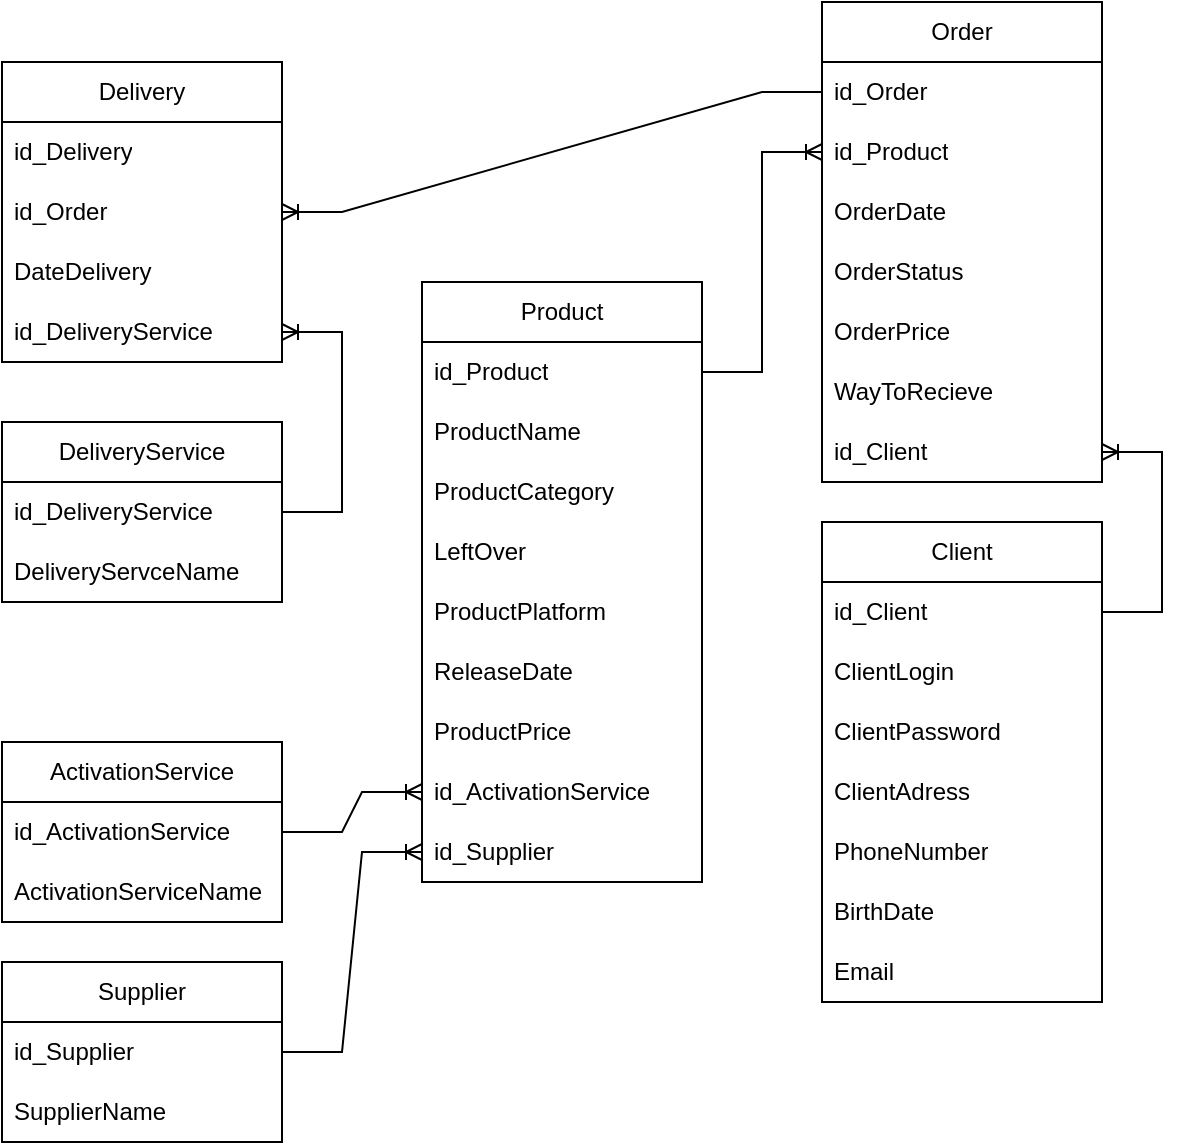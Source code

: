 <mxfile version="20.8.20" type="github">
  <diagram name="Страница 1" id="qe2_9AYcEoevB2YtxAC2">
    <mxGraphModel dx="1434" dy="916" grid="1" gridSize="10" guides="1" tooltips="1" connect="1" arrows="1" fold="1" page="1" pageScale="1" pageWidth="827" pageHeight="1169" math="0" shadow="0">
      <root>
        <mxCell id="0" />
        <mxCell id="1" parent="0" />
        <mxCell id="sGDWkhv6eDPDhxz_hda--12" value="Delivery" style="swimlane;fontStyle=0;childLayout=stackLayout;horizontal=1;startSize=30;horizontalStack=0;resizeParent=1;resizeParentMax=0;resizeLast=0;collapsible=1;marginBottom=0;whiteSpace=wrap;html=1;" vertex="1" parent="1">
          <mxGeometry x="40" y="50" width="140" height="150" as="geometry" />
        </mxCell>
        <mxCell id="sGDWkhv6eDPDhxz_hda--13" value="id_Delivery" style="text;strokeColor=none;fillColor=none;align=left;verticalAlign=middle;spacingLeft=4;spacingRight=4;overflow=hidden;points=[[0,0.5],[1,0.5]];portConstraint=eastwest;rotatable=0;whiteSpace=wrap;html=1;" vertex="1" parent="sGDWkhv6eDPDhxz_hda--12">
          <mxGeometry y="30" width="140" height="30" as="geometry" />
        </mxCell>
        <mxCell id="sGDWkhv6eDPDhxz_hda--14" value="id_Order" style="text;strokeColor=none;fillColor=none;align=left;verticalAlign=middle;spacingLeft=4;spacingRight=4;overflow=hidden;points=[[0,0.5],[1,0.5]];portConstraint=eastwest;rotatable=0;whiteSpace=wrap;html=1;" vertex="1" parent="sGDWkhv6eDPDhxz_hda--12">
          <mxGeometry y="60" width="140" height="30" as="geometry" />
        </mxCell>
        <mxCell id="sGDWkhv6eDPDhxz_hda--15" value="DateDelivery" style="text;strokeColor=none;fillColor=none;align=left;verticalAlign=middle;spacingLeft=4;spacingRight=4;overflow=hidden;points=[[0,0.5],[1,0.5]];portConstraint=eastwest;rotatable=0;whiteSpace=wrap;html=1;" vertex="1" parent="sGDWkhv6eDPDhxz_hda--12">
          <mxGeometry y="90" width="140" height="30" as="geometry" />
        </mxCell>
        <mxCell id="sGDWkhv6eDPDhxz_hda--16" value="id_DeliveryService" style="text;strokeColor=none;fillColor=none;align=left;verticalAlign=middle;spacingLeft=4;spacingRight=4;overflow=hidden;points=[[0,0.5],[1,0.5]];portConstraint=eastwest;rotatable=0;whiteSpace=wrap;html=1;" vertex="1" parent="sGDWkhv6eDPDhxz_hda--12">
          <mxGeometry y="120" width="140" height="30" as="geometry" />
        </mxCell>
        <mxCell id="sGDWkhv6eDPDhxz_hda--17" value="DeliveryService" style="swimlane;fontStyle=0;childLayout=stackLayout;horizontal=1;startSize=30;horizontalStack=0;resizeParent=1;resizeParentMax=0;resizeLast=0;collapsible=1;marginBottom=0;whiteSpace=wrap;html=1;" vertex="1" parent="1">
          <mxGeometry x="40" y="230" width="140" height="90" as="geometry" />
        </mxCell>
        <mxCell id="sGDWkhv6eDPDhxz_hda--18" value="id_DeliveryService" style="text;strokeColor=none;fillColor=none;align=left;verticalAlign=middle;spacingLeft=4;spacingRight=4;overflow=hidden;points=[[0,0.5],[1,0.5]];portConstraint=eastwest;rotatable=0;whiteSpace=wrap;html=1;" vertex="1" parent="sGDWkhv6eDPDhxz_hda--17">
          <mxGeometry y="30" width="140" height="30" as="geometry" />
        </mxCell>
        <mxCell id="sGDWkhv6eDPDhxz_hda--19" value="DeliveryServceName" style="text;strokeColor=none;fillColor=none;align=left;verticalAlign=middle;spacingLeft=4;spacingRight=4;overflow=hidden;points=[[0,0.5],[1,0.5]];portConstraint=eastwest;rotatable=0;whiteSpace=wrap;html=1;" vertex="1" parent="sGDWkhv6eDPDhxz_hda--17">
          <mxGeometry y="60" width="140" height="30" as="geometry" />
        </mxCell>
        <mxCell id="sGDWkhv6eDPDhxz_hda--21" value="Order" style="swimlane;fontStyle=0;childLayout=stackLayout;horizontal=1;startSize=30;horizontalStack=0;resizeParent=1;resizeParentMax=0;resizeLast=0;collapsible=1;marginBottom=0;whiteSpace=wrap;html=1;" vertex="1" parent="1">
          <mxGeometry x="450" y="20" width="140" height="240" as="geometry" />
        </mxCell>
        <mxCell id="sGDWkhv6eDPDhxz_hda--22" value="id_Order" style="text;strokeColor=none;fillColor=none;align=left;verticalAlign=middle;spacingLeft=4;spacingRight=4;overflow=hidden;points=[[0,0.5],[1,0.5]];portConstraint=eastwest;rotatable=0;whiteSpace=wrap;html=1;" vertex="1" parent="sGDWkhv6eDPDhxz_hda--21">
          <mxGeometry y="30" width="140" height="30" as="geometry" />
        </mxCell>
        <mxCell id="sGDWkhv6eDPDhxz_hda--23" value="id_Product" style="text;strokeColor=none;fillColor=none;align=left;verticalAlign=middle;spacingLeft=4;spacingRight=4;overflow=hidden;points=[[0,0.5],[1,0.5]];portConstraint=eastwest;rotatable=0;whiteSpace=wrap;html=1;" vertex="1" parent="sGDWkhv6eDPDhxz_hda--21">
          <mxGeometry y="60" width="140" height="30" as="geometry" />
        </mxCell>
        <mxCell id="sGDWkhv6eDPDhxz_hda--24" value="OrderDate" style="text;strokeColor=none;fillColor=none;align=left;verticalAlign=middle;spacingLeft=4;spacingRight=4;overflow=hidden;points=[[0,0.5],[1,0.5]];portConstraint=eastwest;rotatable=0;whiteSpace=wrap;html=1;" vertex="1" parent="sGDWkhv6eDPDhxz_hda--21">
          <mxGeometry y="90" width="140" height="30" as="geometry" />
        </mxCell>
        <mxCell id="sGDWkhv6eDPDhxz_hda--25" value="OrderStatus" style="text;strokeColor=none;fillColor=none;align=left;verticalAlign=middle;spacingLeft=4;spacingRight=4;overflow=hidden;points=[[0,0.5],[1,0.5]];portConstraint=eastwest;rotatable=0;whiteSpace=wrap;html=1;" vertex="1" parent="sGDWkhv6eDPDhxz_hda--21">
          <mxGeometry y="120" width="140" height="30" as="geometry" />
        </mxCell>
        <mxCell id="sGDWkhv6eDPDhxz_hda--26" value="OrderPrice" style="text;strokeColor=none;fillColor=none;align=left;verticalAlign=middle;spacingLeft=4;spacingRight=4;overflow=hidden;points=[[0,0.5],[1,0.5]];portConstraint=eastwest;rotatable=0;whiteSpace=wrap;html=1;" vertex="1" parent="sGDWkhv6eDPDhxz_hda--21">
          <mxGeometry y="150" width="140" height="30" as="geometry" />
        </mxCell>
        <mxCell id="sGDWkhv6eDPDhxz_hda--27" value="WayToRecieve" style="text;strokeColor=none;fillColor=none;align=left;verticalAlign=middle;spacingLeft=4;spacingRight=4;overflow=hidden;points=[[0,0.5],[1,0.5]];portConstraint=eastwest;rotatable=0;whiteSpace=wrap;html=1;" vertex="1" parent="sGDWkhv6eDPDhxz_hda--21">
          <mxGeometry y="180" width="140" height="30" as="geometry" />
        </mxCell>
        <mxCell id="sGDWkhv6eDPDhxz_hda--28" value="id_Client" style="text;strokeColor=none;fillColor=none;align=left;verticalAlign=middle;spacingLeft=4;spacingRight=4;overflow=hidden;points=[[0,0.5],[1,0.5]];portConstraint=eastwest;rotatable=0;whiteSpace=wrap;html=1;" vertex="1" parent="sGDWkhv6eDPDhxz_hda--21">
          <mxGeometry y="210" width="140" height="30" as="geometry" />
        </mxCell>
        <mxCell id="sGDWkhv6eDPDhxz_hda--29" value="Client" style="swimlane;fontStyle=0;childLayout=stackLayout;horizontal=1;startSize=30;horizontalStack=0;resizeParent=1;resizeParentMax=0;resizeLast=0;collapsible=1;marginBottom=0;whiteSpace=wrap;html=1;" vertex="1" parent="1">
          <mxGeometry x="450" y="280" width="140" height="240" as="geometry" />
        </mxCell>
        <mxCell id="sGDWkhv6eDPDhxz_hda--30" value="id_Client" style="text;strokeColor=none;fillColor=none;align=left;verticalAlign=middle;spacingLeft=4;spacingRight=4;overflow=hidden;points=[[0,0.5],[1,0.5]];portConstraint=eastwest;rotatable=0;whiteSpace=wrap;html=1;" vertex="1" parent="sGDWkhv6eDPDhxz_hda--29">
          <mxGeometry y="30" width="140" height="30" as="geometry" />
        </mxCell>
        <mxCell id="sGDWkhv6eDPDhxz_hda--31" value="ClientLogin" style="text;strokeColor=none;fillColor=none;align=left;verticalAlign=middle;spacingLeft=4;spacingRight=4;overflow=hidden;points=[[0,0.5],[1,0.5]];portConstraint=eastwest;rotatable=0;whiteSpace=wrap;html=1;" vertex="1" parent="sGDWkhv6eDPDhxz_hda--29">
          <mxGeometry y="60" width="140" height="30" as="geometry" />
        </mxCell>
        <mxCell id="sGDWkhv6eDPDhxz_hda--32" value="ClientPassword" style="text;strokeColor=none;fillColor=none;align=left;verticalAlign=middle;spacingLeft=4;spacingRight=4;overflow=hidden;points=[[0,0.5],[1,0.5]];portConstraint=eastwest;rotatable=0;whiteSpace=wrap;html=1;" vertex="1" parent="sGDWkhv6eDPDhxz_hda--29">
          <mxGeometry y="90" width="140" height="30" as="geometry" />
        </mxCell>
        <mxCell id="sGDWkhv6eDPDhxz_hda--33" value="ClientAdress" style="text;strokeColor=none;fillColor=none;align=left;verticalAlign=middle;spacingLeft=4;spacingRight=4;overflow=hidden;points=[[0,0.5],[1,0.5]];portConstraint=eastwest;rotatable=0;whiteSpace=wrap;html=1;" vertex="1" parent="sGDWkhv6eDPDhxz_hda--29">
          <mxGeometry y="120" width="140" height="30" as="geometry" />
        </mxCell>
        <mxCell id="sGDWkhv6eDPDhxz_hda--34" value="PhoneNumber" style="text;strokeColor=none;fillColor=none;align=left;verticalAlign=middle;spacingLeft=4;spacingRight=4;overflow=hidden;points=[[0,0.5],[1,0.5]];portConstraint=eastwest;rotatable=0;whiteSpace=wrap;html=1;" vertex="1" parent="sGDWkhv6eDPDhxz_hda--29">
          <mxGeometry y="150" width="140" height="30" as="geometry" />
        </mxCell>
        <mxCell id="sGDWkhv6eDPDhxz_hda--35" value="BirthDate" style="text;strokeColor=none;fillColor=none;align=left;verticalAlign=middle;spacingLeft=4;spacingRight=4;overflow=hidden;points=[[0,0.5],[1,0.5]];portConstraint=eastwest;rotatable=0;whiteSpace=wrap;html=1;" vertex="1" parent="sGDWkhv6eDPDhxz_hda--29">
          <mxGeometry y="180" width="140" height="30" as="geometry" />
        </mxCell>
        <mxCell id="sGDWkhv6eDPDhxz_hda--36" value="Email" style="text;strokeColor=none;fillColor=none;align=left;verticalAlign=middle;spacingLeft=4;spacingRight=4;overflow=hidden;points=[[0,0.5],[1,0.5]];portConstraint=eastwest;rotatable=0;whiteSpace=wrap;html=1;" vertex="1" parent="sGDWkhv6eDPDhxz_hda--29">
          <mxGeometry y="210" width="140" height="30" as="geometry" />
        </mxCell>
        <mxCell id="sGDWkhv6eDPDhxz_hda--37" value="Product" style="swimlane;fontStyle=0;childLayout=stackLayout;horizontal=1;startSize=30;horizontalStack=0;resizeParent=1;resizeParentMax=0;resizeLast=0;collapsible=1;marginBottom=0;whiteSpace=wrap;html=1;" vertex="1" parent="1">
          <mxGeometry x="250" y="160" width="140" height="300" as="geometry" />
        </mxCell>
        <mxCell id="sGDWkhv6eDPDhxz_hda--38" value="id_Product" style="text;strokeColor=none;fillColor=none;align=left;verticalAlign=middle;spacingLeft=4;spacingRight=4;overflow=hidden;points=[[0,0.5],[1,0.5]];portConstraint=eastwest;rotatable=0;whiteSpace=wrap;html=1;" vertex="1" parent="sGDWkhv6eDPDhxz_hda--37">
          <mxGeometry y="30" width="140" height="30" as="geometry" />
        </mxCell>
        <mxCell id="sGDWkhv6eDPDhxz_hda--39" value="ProductName" style="text;strokeColor=none;fillColor=none;align=left;verticalAlign=middle;spacingLeft=4;spacingRight=4;overflow=hidden;points=[[0,0.5],[1,0.5]];portConstraint=eastwest;rotatable=0;whiteSpace=wrap;html=1;" vertex="1" parent="sGDWkhv6eDPDhxz_hda--37">
          <mxGeometry y="60" width="140" height="30" as="geometry" />
        </mxCell>
        <mxCell id="sGDWkhv6eDPDhxz_hda--40" value="ProductCategory" style="text;strokeColor=none;fillColor=none;align=left;verticalAlign=middle;spacingLeft=4;spacingRight=4;overflow=hidden;points=[[0,0.5],[1,0.5]];portConstraint=eastwest;rotatable=0;whiteSpace=wrap;html=1;" vertex="1" parent="sGDWkhv6eDPDhxz_hda--37">
          <mxGeometry y="90" width="140" height="30" as="geometry" />
        </mxCell>
        <mxCell id="sGDWkhv6eDPDhxz_hda--41" value="LeftOver" style="text;strokeColor=none;fillColor=none;align=left;verticalAlign=middle;spacingLeft=4;spacingRight=4;overflow=hidden;points=[[0,0.5],[1,0.5]];portConstraint=eastwest;rotatable=0;whiteSpace=wrap;html=1;" vertex="1" parent="sGDWkhv6eDPDhxz_hda--37">
          <mxGeometry y="120" width="140" height="30" as="geometry" />
        </mxCell>
        <mxCell id="sGDWkhv6eDPDhxz_hda--42" value="ProductPlatform" style="text;strokeColor=none;fillColor=none;align=left;verticalAlign=middle;spacingLeft=4;spacingRight=4;overflow=hidden;points=[[0,0.5],[1,0.5]];portConstraint=eastwest;rotatable=0;whiteSpace=wrap;html=1;" vertex="1" parent="sGDWkhv6eDPDhxz_hda--37">
          <mxGeometry y="150" width="140" height="30" as="geometry" />
        </mxCell>
        <mxCell id="sGDWkhv6eDPDhxz_hda--43" value="ReleaseDate" style="text;strokeColor=none;fillColor=none;align=left;verticalAlign=middle;spacingLeft=4;spacingRight=4;overflow=hidden;points=[[0,0.5],[1,0.5]];portConstraint=eastwest;rotatable=0;whiteSpace=wrap;html=1;" vertex="1" parent="sGDWkhv6eDPDhxz_hda--37">
          <mxGeometry y="180" width="140" height="30" as="geometry" />
        </mxCell>
        <mxCell id="sGDWkhv6eDPDhxz_hda--44" value="ProductPrice" style="text;strokeColor=none;fillColor=none;align=left;verticalAlign=middle;spacingLeft=4;spacingRight=4;overflow=hidden;points=[[0,0.5],[1,0.5]];portConstraint=eastwest;rotatable=0;whiteSpace=wrap;html=1;" vertex="1" parent="sGDWkhv6eDPDhxz_hda--37">
          <mxGeometry y="210" width="140" height="30" as="geometry" />
        </mxCell>
        <mxCell id="sGDWkhv6eDPDhxz_hda--45" value="id_ActivationService" style="text;strokeColor=none;fillColor=none;align=left;verticalAlign=middle;spacingLeft=4;spacingRight=4;overflow=hidden;points=[[0,0.5],[1,0.5]];portConstraint=eastwest;rotatable=0;whiteSpace=wrap;html=1;" vertex="1" parent="sGDWkhv6eDPDhxz_hda--37">
          <mxGeometry y="240" width="140" height="30" as="geometry" />
        </mxCell>
        <mxCell id="sGDWkhv6eDPDhxz_hda--46" value="id_Supplier" style="text;strokeColor=none;fillColor=none;align=left;verticalAlign=middle;spacingLeft=4;spacingRight=4;overflow=hidden;points=[[0,0.5],[1,0.5]];portConstraint=eastwest;rotatable=0;whiteSpace=wrap;html=1;" vertex="1" parent="sGDWkhv6eDPDhxz_hda--37">
          <mxGeometry y="270" width="140" height="30" as="geometry" />
        </mxCell>
        <mxCell id="sGDWkhv6eDPDhxz_hda--47" value="ActivationService" style="swimlane;fontStyle=0;childLayout=stackLayout;horizontal=1;startSize=30;horizontalStack=0;resizeParent=1;resizeParentMax=0;resizeLast=0;collapsible=1;marginBottom=0;whiteSpace=wrap;html=1;" vertex="1" parent="1">
          <mxGeometry x="40" y="390" width="140" height="90" as="geometry" />
        </mxCell>
        <mxCell id="sGDWkhv6eDPDhxz_hda--48" value="id_ActivationService" style="text;strokeColor=none;fillColor=none;align=left;verticalAlign=middle;spacingLeft=4;spacingRight=4;overflow=hidden;points=[[0,0.5],[1,0.5]];portConstraint=eastwest;rotatable=0;whiteSpace=wrap;html=1;" vertex="1" parent="sGDWkhv6eDPDhxz_hda--47">
          <mxGeometry y="30" width="140" height="30" as="geometry" />
        </mxCell>
        <mxCell id="sGDWkhv6eDPDhxz_hda--49" value="ActivationServiceName" style="text;strokeColor=none;fillColor=none;align=left;verticalAlign=middle;spacingLeft=4;spacingRight=4;overflow=hidden;points=[[0,0.5],[1,0.5]];portConstraint=eastwest;rotatable=0;whiteSpace=wrap;html=1;" vertex="1" parent="sGDWkhv6eDPDhxz_hda--47">
          <mxGeometry y="60" width="140" height="30" as="geometry" />
        </mxCell>
        <mxCell id="sGDWkhv6eDPDhxz_hda--51" value="Supplier" style="swimlane;fontStyle=0;childLayout=stackLayout;horizontal=1;startSize=30;horizontalStack=0;resizeParent=1;resizeParentMax=0;resizeLast=0;collapsible=1;marginBottom=0;whiteSpace=wrap;html=1;" vertex="1" parent="1">
          <mxGeometry x="40" y="500" width="140" height="90" as="geometry" />
        </mxCell>
        <mxCell id="sGDWkhv6eDPDhxz_hda--52" value="id_Supplier" style="text;strokeColor=none;fillColor=none;align=left;verticalAlign=middle;spacingLeft=4;spacingRight=4;overflow=hidden;points=[[0,0.5],[1,0.5]];portConstraint=eastwest;rotatable=0;whiteSpace=wrap;html=1;" vertex="1" parent="sGDWkhv6eDPDhxz_hda--51">
          <mxGeometry y="30" width="140" height="30" as="geometry" />
        </mxCell>
        <mxCell id="sGDWkhv6eDPDhxz_hda--53" value="SupplierName" style="text;strokeColor=none;fillColor=none;align=left;verticalAlign=middle;spacingLeft=4;spacingRight=4;overflow=hidden;points=[[0,0.5],[1,0.5]];portConstraint=eastwest;rotatable=0;whiteSpace=wrap;html=1;" vertex="1" parent="sGDWkhv6eDPDhxz_hda--51">
          <mxGeometry y="60" width="140" height="30" as="geometry" />
        </mxCell>
        <mxCell id="sGDWkhv6eDPDhxz_hda--55" value="" style="edgeStyle=entityRelationEdgeStyle;fontSize=12;html=1;endArrow=ERoneToMany;rounded=0;exitX=1;exitY=0.5;exitDx=0;exitDy=0;entryX=1;entryY=0.5;entryDx=0;entryDy=0;" edge="1" parent="1" source="sGDWkhv6eDPDhxz_hda--18" target="sGDWkhv6eDPDhxz_hda--16">
          <mxGeometry width="100" height="100" relative="1" as="geometry">
            <mxPoint x="280" y="110" as="sourcePoint" />
            <mxPoint x="30" y="180" as="targetPoint" />
          </mxGeometry>
        </mxCell>
        <mxCell id="sGDWkhv6eDPDhxz_hda--56" value="" style="edgeStyle=entityRelationEdgeStyle;fontSize=12;html=1;endArrow=ERoneToMany;rounded=0;entryX=1;entryY=0.5;entryDx=0;entryDy=0;exitX=0;exitY=0.5;exitDx=0;exitDy=0;" edge="1" parent="1" source="sGDWkhv6eDPDhxz_hda--22" target="sGDWkhv6eDPDhxz_hda--14">
          <mxGeometry width="100" height="100" relative="1" as="geometry">
            <mxPoint x="160" y="370" as="sourcePoint" />
            <mxPoint x="260" y="270" as="targetPoint" />
          </mxGeometry>
        </mxCell>
        <mxCell id="sGDWkhv6eDPDhxz_hda--58" value="" style="edgeStyle=entityRelationEdgeStyle;fontSize=12;html=1;endArrow=ERoneToMany;rounded=0;entryX=1;entryY=0.5;entryDx=0;entryDy=0;exitX=1;exitY=0.5;exitDx=0;exitDy=0;" edge="1" parent="1" source="sGDWkhv6eDPDhxz_hda--30" target="sGDWkhv6eDPDhxz_hda--28">
          <mxGeometry width="100" height="100" relative="1" as="geometry">
            <mxPoint x="520" y="520" as="sourcePoint" />
            <mxPoint x="620" y="420" as="targetPoint" />
          </mxGeometry>
        </mxCell>
        <mxCell id="sGDWkhv6eDPDhxz_hda--59" value="" style="edgeStyle=entityRelationEdgeStyle;fontSize=12;html=1;endArrow=ERoneToMany;rounded=0;entryX=0;entryY=0.5;entryDx=0;entryDy=0;exitX=1;exitY=0.5;exitDx=0;exitDy=0;" edge="1" parent="1" source="sGDWkhv6eDPDhxz_hda--38" target="sGDWkhv6eDPDhxz_hda--23">
          <mxGeometry width="100" height="100" relative="1" as="geometry">
            <mxPoint x="520" y="520" as="sourcePoint" />
            <mxPoint x="620" y="420" as="targetPoint" />
          </mxGeometry>
        </mxCell>
        <mxCell id="sGDWkhv6eDPDhxz_hda--60" value="" style="edgeStyle=entityRelationEdgeStyle;fontSize=12;html=1;endArrow=ERoneToMany;rounded=0;entryX=0;entryY=0.5;entryDx=0;entryDy=0;exitX=1;exitY=0.5;exitDx=0;exitDy=0;" edge="1" parent="1" source="sGDWkhv6eDPDhxz_hda--48" target="sGDWkhv6eDPDhxz_hda--45">
          <mxGeometry width="100" height="100" relative="1" as="geometry">
            <mxPoint x="520" y="520" as="sourcePoint" />
            <mxPoint x="620" y="420" as="targetPoint" />
          </mxGeometry>
        </mxCell>
        <mxCell id="sGDWkhv6eDPDhxz_hda--61" value="" style="edgeStyle=entityRelationEdgeStyle;fontSize=12;html=1;endArrow=ERoneToMany;rounded=0;entryX=0;entryY=0.5;entryDx=0;entryDy=0;exitX=1;exitY=0.5;exitDx=0;exitDy=0;" edge="1" parent="1" source="sGDWkhv6eDPDhxz_hda--52" target="sGDWkhv6eDPDhxz_hda--46">
          <mxGeometry width="100" height="100" relative="1" as="geometry">
            <mxPoint x="520" y="520" as="sourcePoint" />
            <mxPoint x="620" y="420" as="targetPoint" />
          </mxGeometry>
        </mxCell>
      </root>
    </mxGraphModel>
  </diagram>
</mxfile>
